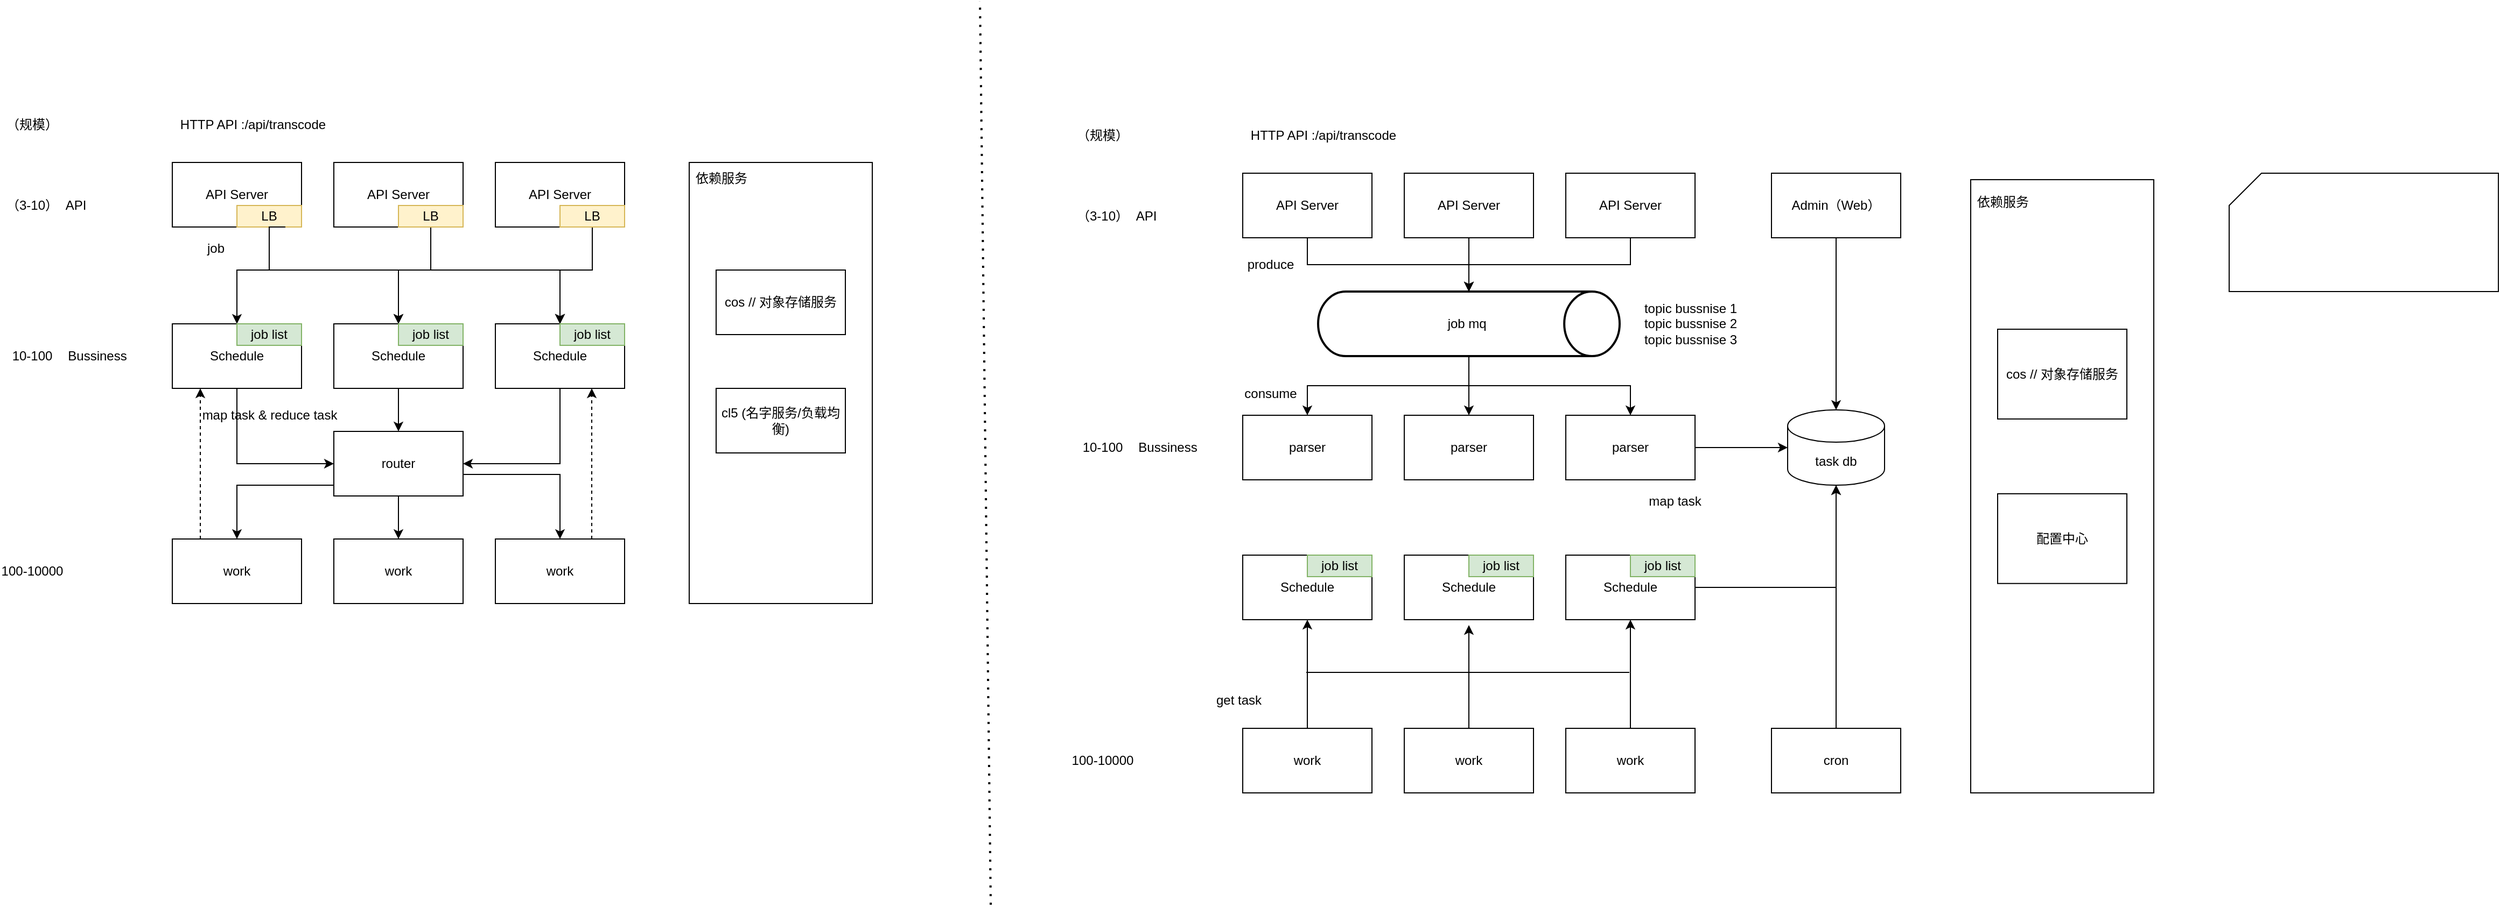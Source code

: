 <mxfile version="20.3.3" type="github">
  <diagram id="g4YBEnjiZ_k9PuE5IaUu" name="第 1 页">
    <mxGraphModel dx="1878" dy="1735" grid="1" gridSize="10" guides="1" tooltips="1" connect="1" arrows="1" fold="1" page="1" pageScale="1" pageWidth="827" pageHeight="1169" math="0" shadow="0">
      <root>
        <mxCell id="0" />
        <mxCell id="1" parent="0" />
        <mxCell id="xKbY1_EiH0NStnXaUmzT-1" value="API Server" style="rounded=0;whiteSpace=wrap;html=1;" parent="1" vertex="1">
          <mxGeometry y="150" width="120" height="60" as="geometry" />
        </mxCell>
        <mxCell id="xKbY1_EiH0NStnXaUmzT-2" value="API Server" style="rounded=0;whiteSpace=wrap;html=1;" parent="1" vertex="1">
          <mxGeometry x="150" y="150" width="120" height="60" as="geometry" />
        </mxCell>
        <mxCell id="xKbY1_EiH0NStnXaUmzT-3" value="API Server" style="rounded=0;whiteSpace=wrap;html=1;" parent="1" vertex="1">
          <mxGeometry x="300" y="150" width="120" height="60" as="geometry" />
        </mxCell>
        <mxCell id="xKbY1_EiH0NStnXaUmzT-37" style="edgeStyle=orthogonalEdgeStyle;rounded=0;orthogonalLoop=1;jettySize=auto;html=1;" parent="1" source="xKbY1_EiH0NStnXaUmzT-4" edge="1">
          <mxGeometry relative="1" as="geometry">
            <mxPoint x="150" y="430" as="targetPoint" />
            <Array as="points">
              <mxPoint x="60" y="430" />
              <mxPoint x="150" y="430" />
            </Array>
          </mxGeometry>
        </mxCell>
        <mxCell id="xKbY1_EiH0NStnXaUmzT-4" value="Schedule" style="rounded=0;whiteSpace=wrap;html=1;" parent="1" vertex="1">
          <mxGeometry y="300" width="120" height="60" as="geometry" />
        </mxCell>
        <mxCell id="xKbY1_EiH0NStnXaUmzT-38" style="edgeStyle=orthogonalEdgeStyle;rounded=0;orthogonalLoop=1;jettySize=auto;html=1;entryX=0.5;entryY=0;entryDx=0;entryDy=0;" parent="1" source="xKbY1_EiH0NStnXaUmzT-5" target="xKbY1_EiH0NStnXaUmzT-36" edge="1">
          <mxGeometry relative="1" as="geometry" />
        </mxCell>
        <mxCell id="xKbY1_EiH0NStnXaUmzT-5" value="Schedule" style="rounded=0;whiteSpace=wrap;html=1;" parent="1" vertex="1">
          <mxGeometry x="150" y="300" width="120" height="60" as="geometry" />
        </mxCell>
        <mxCell id="xKbY1_EiH0NStnXaUmzT-39" style="edgeStyle=orthogonalEdgeStyle;rounded=0;orthogonalLoop=1;jettySize=auto;html=1;entryX=1;entryY=0.5;entryDx=0;entryDy=0;" parent="1" source="xKbY1_EiH0NStnXaUmzT-6" target="xKbY1_EiH0NStnXaUmzT-36" edge="1">
          <mxGeometry relative="1" as="geometry">
            <Array as="points">
              <mxPoint x="360" y="430" />
            </Array>
          </mxGeometry>
        </mxCell>
        <mxCell id="xKbY1_EiH0NStnXaUmzT-6" value="Schedule" style="rounded=0;whiteSpace=wrap;html=1;" parent="1" vertex="1">
          <mxGeometry x="300" y="300" width="120" height="60" as="geometry" />
        </mxCell>
        <mxCell id="xKbY1_EiH0NStnXaUmzT-7" value="API" style="text;html=1;align=center;verticalAlign=middle;resizable=0;points=[];autosize=1;strokeColor=none;fillColor=none;" parent="1" vertex="1">
          <mxGeometry x="-110" y="175" width="40" height="30" as="geometry" />
        </mxCell>
        <mxCell id="xKbY1_EiH0NStnXaUmzT-8" value="Bussiness" style="text;html=1;align=center;verticalAlign=middle;resizable=0;points=[];autosize=1;strokeColor=none;fillColor=none;" parent="1" vertex="1">
          <mxGeometry x="-110" y="315" width="80" height="30" as="geometry" />
        </mxCell>
        <mxCell id="xKbY1_EiH0NStnXaUmzT-12" style="edgeStyle=orthogonalEdgeStyle;rounded=0;orthogonalLoop=1;jettySize=auto;html=1;" parent="1" source="xKbY1_EiH0NStnXaUmzT-9" target="xKbY1_EiH0NStnXaUmzT-4" edge="1">
          <mxGeometry relative="1" as="geometry">
            <Array as="points">
              <mxPoint x="90" y="250" />
              <mxPoint x="60" y="250" />
            </Array>
          </mxGeometry>
        </mxCell>
        <mxCell id="xKbY1_EiH0NStnXaUmzT-13" style="edgeStyle=orthogonalEdgeStyle;rounded=0;orthogonalLoop=1;jettySize=auto;html=1;" parent="1" source="xKbY1_EiH0NStnXaUmzT-9" target="xKbY1_EiH0NStnXaUmzT-5" edge="1">
          <mxGeometry relative="1" as="geometry">
            <Array as="points">
              <mxPoint x="90" y="250" />
              <mxPoint x="210" y="250" />
            </Array>
          </mxGeometry>
        </mxCell>
        <mxCell id="xKbY1_EiH0NStnXaUmzT-9" value="LB" style="rounded=0;whiteSpace=wrap;html=1;fillColor=#fff2cc;strokeColor=#d6b656;" parent="1" vertex="1">
          <mxGeometry x="60" y="190" width="60" height="20" as="geometry" />
        </mxCell>
        <mxCell id="xKbY1_EiH0NStnXaUmzT-16" style="edgeStyle=orthogonalEdgeStyle;rounded=0;orthogonalLoop=1;jettySize=auto;html=1;entryX=0.5;entryY=0;entryDx=0;entryDy=0;" parent="1" source="xKbY1_EiH0NStnXaUmzT-10" target="xKbY1_EiH0NStnXaUmzT-5" edge="1">
          <mxGeometry relative="1" as="geometry">
            <Array as="points">
              <mxPoint x="240" y="250" />
              <mxPoint x="210" y="250" />
            </Array>
          </mxGeometry>
        </mxCell>
        <mxCell id="xKbY1_EiH0NStnXaUmzT-17" style="edgeStyle=orthogonalEdgeStyle;rounded=0;orthogonalLoop=1;jettySize=auto;html=1;entryX=0.5;entryY=0;entryDx=0;entryDy=0;" parent="1" source="xKbY1_EiH0NStnXaUmzT-10" target="xKbY1_EiH0NStnXaUmzT-6" edge="1">
          <mxGeometry relative="1" as="geometry">
            <Array as="points">
              <mxPoint x="240" y="250" />
              <mxPoint x="360" y="250" />
            </Array>
          </mxGeometry>
        </mxCell>
        <mxCell id="xKbY1_EiH0NStnXaUmzT-10" value="LB" style="rounded=0;whiteSpace=wrap;html=1;fillColor=#fff2cc;strokeColor=#d6b656;" parent="1" vertex="1">
          <mxGeometry x="210" y="190" width="60" height="20" as="geometry" />
        </mxCell>
        <mxCell id="xKbY1_EiH0NStnXaUmzT-18" style="edgeStyle=orthogonalEdgeStyle;rounded=0;orthogonalLoop=1;jettySize=auto;html=1;" parent="1" source="xKbY1_EiH0NStnXaUmzT-11" target="xKbY1_EiH0NStnXaUmzT-6" edge="1">
          <mxGeometry relative="1" as="geometry">
            <Array as="points">
              <mxPoint x="390" y="250" />
              <mxPoint x="360" y="250" />
            </Array>
          </mxGeometry>
        </mxCell>
        <mxCell id="xKbY1_EiH0NStnXaUmzT-11" value="LB" style="rounded=0;whiteSpace=wrap;html=1;fillColor=#fff2cc;strokeColor=#d6b656;" parent="1" vertex="1">
          <mxGeometry x="360" y="190" width="60" height="20" as="geometry" />
        </mxCell>
        <mxCell id="xKbY1_EiH0NStnXaUmzT-15" style="edgeStyle=orthogonalEdgeStyle;rounded=0;orthogonalLoop=1;jettySize=auto;html=1;entryX=0.5;entryY=0;entryDx=0;entryDy=0;exitX=0.75;exitY=1;exitDx=0;exitDy=0;" parent="1" source="xKbY1_EiH0NStnXaUmzT-9" target="xKbY1_EiH0NStnXaUmzT-6" edge="1">
          <mxGeometry relative="1" as="geometry">
            <mxPoint x="100" y="220" as="sourcePoint" />
            <mxPoint x="220" y="310" as="targetPoint" />
            <Array as="points">
              <mxPoint x="90" y="210" />
              <mxPoint x="90" y="250" />
              <mxPoint x="360" y="250" />
            </Array>
          </mxGeometry>
        </mxCell>
        <mxCell id="xKbY1_EiH0NStnXaUmzT-19" value="HTTP API :/api/transcode" style="text;html=1;strokeColor=none;fillColor=none;align=center;verticalAlign=middle;whiteSpace=wrap;rounded=0;" parent="1" vertex="1">
          <mxGeometry y="100" width="150" height="30" as="geometry" />
        </mxCell>
        <mxCell id="xKbY1_EiH0NStnXaUmzT-51" style="edgeStyle=orthogonalEdgeStyle;rounded=0;orthogonalLoop=1;jettySize=auto;html=1;entryX=0.5;entryY=1;entryDx=0;entryDy=0;dashed=1;" parent="1" edge="1">
          <mxGeometry relative="1" as="geometry">
            <mxPoint x="26" y="500" as="sourcePoint" />
            <mxPoint x="26" y="360" as="targetPoint" />
            <Array as="points">
              <mxPoint x="26" y="400" />
              <mxPoint x="26" y="400" />
            </Array>
          </mxGeometry>
        </mxCell>
        <mxCell id="xKbY1_EiH0NStnXaUmzT-25" value="work" style="rounded=0;whiteSpace=wrap;html=1;" parent="1" vertex="1">
          <mxGeometry y="500" width="120" height="60" as="geometry" />
        </mxCell>
        <mxCell id="xKbY1_EiH0NStnXaUmzT-26" value="work" style="rounded=0;whiteSpace=wrap;html=1;" parent="1" vertex="1">
          <mxGeometry x="150" y="500" width="120" height="60" as="geometry" />
        </mxCell>
        <mxCell id="xKbY1_EiH0NStnXaUmzT-27" value="work" style="rounded=0;whiteSpace=wrap;html=1;" parent="1" vertex="1">
          <mxGeometry x="300" y="500" width="120" height="60" as="geometry" />
        </mxCell>
        <mxCell id="xKbY1_EiH0NStnXaUmzT-40" style="edgeStyle=orthogonalEdgeStyle;rounded=0;orthogonalLoop=1;jettySize=auto;html=1;" parent="1" source="xKbY1_EiH0NStnXaUmzT-36" target="xKbY1_EiH0NStnXaUmzT-25" edge="1">
          <mxGeometry relative="1" as="geometry">
            <Array as="points">
              <mxPoint x="60" y="450" />
            </Array>
          </mxGeometry>
        </mxCell>
        <mxCell id="xKbY1_EiH0NStnXaUmzT-41" value="" style="edgeStyle=orthogonalEdgeStyle;rounded=0;orthogonalLoop=1;jettySize=auto;html=1;" parent="1" source="xKbY1_EiH0NStnXaUmzT-36" target="xKbY1_EiH0NStnXaUmzT-26" edge="1">
          <mxGeometry relative="1" as="geometry" />
        </mxCell>
        <mxCell id="xKbY1_EiH0NStnXaUmzT-42" style="edgeStyle=orthogonalEdgeStyle;rounded=0;orthogonalLoop=1;jettySize=auto;html=1;" parent="1" source="xKbY1_EiH0NStnXaUmzT-36" target="xKbY1_EiH0NStnXaUmzT-27" edge="1">
          <mxGeometry relative="1" as="geometry">
            <Array as="points">
              <mxPoint x="360" y="440" />
            </Array>
          </mxGeometry>
        </mxCell>
        <mxCell id="xKbY1_EiH0NStnXaUmzT-36" value="router" style="rounded=0;whiteSpace=wrap;html=1;" parent="1" vertex="1">
          <mxGeometry x="150" y="400" width="120" height="60" as="geometry" />
        </mxCell>
        <mxCell id="xKbY1_EiH0NStnXaUmzT-44" value="" style="group" parent="1" vertex="1" connectable="0">
          <mxGeometry x="480" y="150" width="170" height="410" as="geometry" />
        </mxCell>
        <mxCell id="xKbY1_EiH0NStnXaUmzT-21" value="" style="rounded=0;whiteSpace=wrap;html=1;" parent="xKbY1_EiH0NStnXaUmzT-44" vertex="1">
          <mxGeometry width="170" height="410" as="geometry" />
        </mxCell>
        <mxCell id="xKbY1_EiH0NStnXaUmzT-22" value="cos // 对象存储服务" style="rounded=0;whiteSpace=wrap;html=1;" parent="xKbY1_EiH0NStnXaUmzT-44" vertex="1">
          <mxGeometry x="25" y="100" width="120" height="60" as="geometry" />
        </mxCell>
        <mxCell id="xKbY1_EiH0NStnXaUmzT-23" value="cl5 (名字服务/负载均衡)" style="rounded=0;whiteSpace=wrap;html=1;" parent="xKbY1_EiH0NStnXaUmzT-44" vertex="1">
          <mxGeometry x="25" y="210" width="120" height="60" as="geometry" />
        </mxCell>
        <mxCell id="xKbY1_EiH0NStnXaUmzT-43" value="依赖服务" style="text;html=1;strokeColor=none;fillColor=none;align=center;verticalAlign=middle;whiteSpace=wrap;rounded=0;" parent="xKbY1_EiH0NStnXaUmzT-44" vertex="1">
          <mxGeometry width="60" height="30" as="geometry" />
        </mxCell>
        <mxCell id="xKbY1_EiH0NStnXaUmzT-45" value="（3-10）" style="text;html=1;strokeColor=none;fillColor=none;align=center;verticalAlign=middle;whiteSpace=wrap;rounded=0;" parent="1" vertex="1">
          <mxGeometry x="-160" y="175" width="60" height="30" as="geometry" />
        </mxCell>
        <mxCell id="xKbY1_EiH0NStnXaUmzT-46" value="10-100" style="text;html=1;strokeColor=none;fillColor=none;align=center;verticalAlign=middle;whiteSpace=wrap;rounded=0;" parent="1" vertex="1">
          <mxGeometry x="-160" y="315" width="60" height="30" as="geometry" />
        </mxCell>
        <mxCell id="xKbY1_EiH0NStnXaUmzT-48" value="100-10000" style="text;html=1;strokeColor=none;fillColor=none;align=center;verticalAlign=middle;whiteSpace=wrap;rounded=0;" parent="1" vertex="1">
          <mxGeometry x="-160" y="515" width="60" height="30" as="geometry" />
        </mxCell>
        <mxCell id="xKbY1_EiH0NStnXaUmzT-49" value="（规模）" style="text;html=1;strokeColor=none;fillColor=none;align=center;verticalAlign=middle;whiteSpace=wrap;rounded=0;" parent="1" vertex="1">
          <mxGeometry x="-160" y="100" width="60" height="30" as="geometry" />
        </mxCell>
        <mxCell id="xKbY1_EiH0NStnXaUmzT-52" style="edgeStyle=orthogonalEdgeStyle;rounded=0;orthogonalLoop=1;jettySize=auto;html=1;dashed=1;" parent="1" edge="1">
          <mxGeometry relative="1" as="geometry">
            <mxPoint x="389.5" y="500" as="sourcePoint" />
            <mxPoint x="389.5" y="360" as="targetPoint" />
            <Array as="points" />
          </mxGeometry>
        </mxCell>
        <mxCell id="xKbY1_EiH0NStnXaUmzT-53" value="" style="endArrow=none;dashed=1;html=1;dashPattern=1 3;strokeWidth=2;rounded=0;" parent="1" edge="1">
          <mxGeometry width="50" height="50" relative="1" as="geometry">
            <mxPoint x="760" y="840" as="sourcePoint" />
            <mxPoint x="750" as="targetPoint" />
          </mxGeometry>
        </mxCell>
        <mxCell id="xKbY1_EiH0NStnXaUmzT-89" style="edgeStyle=orthogonalEdgeStyle;rounded=0;orthogonalLoop=1;jettySize=auto;html=1;" parent="1" source="xKbY1_EiH0NStnXaUmzT-54" target="xKbY1_EiH0NStnXaUmzT-88" edge="1">
          <mxGeometry relative="1" as="geometry" />
        </mxCell>
        <mxCell id="xKbY1_EiH0NStnXaUmzT-54" value="API Server" style="rounded=0;whiteSpace=wrap;html=1;" parent="1" vertex="1">
          <mxGeometry x="994" y="160" width="120" height="60" as="geometry" />
        </mxCell>
        <mxCell id="xKbY1_EiH0NStnXaUmzT-90" style="edgeStyle=orthogonalEdgeStyle;rounded=0;orthogonalLoop=1;jettySize=auto;html=1;entryX=0.5;entryY=0;entryDx=0;entryDy=0;entryPerimeter=0;" parent="1" source="xKbY1_EiH0NStnXaUmzT-55" target="xKbY1_EiH0NStnXaUmzT-88" edge="1">
          <mxGeometry relative="1" as="geometry" />
        </mxCell>
        <mxCell id="xKbY1_EiH0NStnXaUmzT-55" value="API Server" style="rounded=0;whiteSpace=wrap;html=1;" parent="1" vertex="1">
          <mxGeometry x="1144" y="160" width="120" height="60" as="geometry" />
        </mxCell>
        <mxCell id="xKbY1_EiH0NStnXaUmzT-92" style="edgeStyle=orthogonalEdgeStyle;rounded=0;orthogonalLoop=1;jettySize=auto;html=1;entryX=0.5;entryY=0;entryDx=0;entryDy=0;entryPerimeter=0;" parent="1" source="xKbY1_EiH0NStnXaUmzT-56" target="xKbY1_EiH0NStnXaUmzT-88" edge="1">
          <mxGeometry relative="1" as="geometry" />
        </mxCell>
        <mxCell id="xKbY1_EiH0NStnXaUmzT-56" value="API Server" style="rounded=0;whiteSpace=wrap;html=1;" parent="1" vertex="1">
          <mxGeometry x="1294" y="160" width="120" height="60" as="geometry" />
        </mxCell>
        <mxCell id="xKbY1_EiH0NStnXaUmzT-58" value="parser" style="rounded=0;whiteSpace=wrap;html=1;" parent="1" vertex="1">
          <mxGeometry x="994" y="385" width="120" height="60" as="geometry" />
        </mxCell>
        <mxCell id="xKbY1_EiH0NStnXaUmzT-60" value="parser" style="rounded=0;whiteSpace=wrap;html=1;" parent="1" vertex="1">
          <mxGeometry x="1144" y="385" width="120" height="60" as="geometry" />
        </mxCell>
        <mxCell id="xKbY1_EiH0NStnXaUmzT-115" style="edgeStyle=orthogonalEdgeStyle;rounded=0;orthogonalLoop=1;jettySize=auto;html=1;" parent="1" source="xKbY1_EiH0NStnXaUmzT-62" target="xKbY1_EiH0NStnXaUmzT-111" edge="1">
          <mxGeometry relative="1" as="geometry" />
        </mxCell>
        <mxCell id="xKbY1_EiH0NStnXaUmzT-62" value="parser" style="rounded=0;whiteSpace=wrap;html=1;" parent="1" vertex="1">
          <mxGeometry x="1294" y="385" width="120" height="60" as="geometry" />
        </mxCell>
        <mxCell id="xKbY1_EiH0NStnXaUmzT-63" value="API" style="text;html=1;align=center;verticalAlign=middle;resizable=0;points=[];autosize=1;strokeColor=none;fillColor=none;" parent="1" vertex="1">
          <mxGeometry x="884" y="185" width="40" height="30" as="geometry" />
        </mxCell>
        <mxCell id="xKbY1_EiH0NStnXaUmzT-64" value="Bussiness" style="text;html=1;align=center;verticalAlign=middle;resizable=0;points=[];autosize=1;strokeColor=none;fillColor=none;" parent="1" vertex="1">
          <mxGeometry x="884" y="400" width="80" height="30" as="geometry" />
        </mxCell>
        <mxCell id="xKbY1_EiH0NStnXaUmzT-74" value="HTTP API :/api/transcode" style="text;html=1;strokeColor=none;fillColor=none;align=center;verticalAlign=middle;whiteSpace=wrap;rounded=0;" parent="1" vertex="1">
          <mxGeometry x="994" y="110" width="150" height="30" as="geometry" />
        </mxCell>
        <mxCell id="O_hp9cuJ7wq4FuG66P9z-5" style="edgeStyle=orthogonalEdgeStyle;rounded=0;orthogonalLoop=1;jettySize=auto;html=1;entryX=0.5;entryY=1;entryDx=0;entryDy=0;" parent="1" source="xKbY1_EiH0NStnXaUmzT-76" target="O_hp9cuJ7wq4FuG66P9z-1" edge="1">
          <mxGeometry relative="1" as="geometry" />
        </mxCell>
        <mxCell id="xKbY1_EiH0NStnXaUmzT-76" value="work" style="rounded=0;whiteSpace=wrap;html=1;" parent="1" vertex="1">
          <mxGeometry x="994" y="676" width="120" height="60" as="geometry" />
        </mxCell>
        <mxCell id="O_hp9cuJ7wq4FuG66P9z-6" style="edgeStyle=orthogonalEdgeStyle;rounded=0;orthogonalLoop=1;jettySize=auto;html=1;" parent="1" source="xKbY1_EiH0NStnXaUmzT-77" edge="1">
          <mxGeometry relative="1" as="geometry">
            <mxPoint x="1204" y="580" as="targetPoint" />
          </mxGeometry>
        </mxCell>
        <mxCell id="xKbY1_EiH0NStnXaUmzT-77" value="work" style="rounded=0;whiteSpace=wrap;html=1;" parent="1" vertex="1">
          <mxGeometry x="1144" y="676" width="120" height="60" as="geometry" />
        </mxCell>
        <mxCell id="O_hp9cuJ7wq4FuG66P9z-7" style="edgeStyle=orthogonalEdgeStyle;rounded=0;orthogonalLoop=1;jettySize=auto;html=1;entryX=0.5;entryY=1;entryDx=0;entryDy=0;" parent="1" source="xKbY1_EiH0NStnXaUmzT-78" target="O_hp9cuJ7wq4FuG66P9z-3" edge="1">
          <mxGeometry relative="1" as="geometry" />
        </mxCell>
        <mxCell id="xKbY1_EiH0NStnXaUmzT-78" value="work" style="rounded=0;whiteSpace=wrap;html=1;" parent="1" vertex="1">
          <mxGeometry x="1294" y="676" width="120" height="60" as="geometry" />
        </mxCell>
        <mxCell id="xKbY1_EiH0NStnXaUmzT-83" value="（3-10）" style="text;html=1;strokeColor=none;fillColor=none;align=center;verticalAlign=middle;whiteSpace=wrap;rounded=0;" parent="1" vertex="1">
          <mxGeometry x="834" y="185" width="60" height="30" as="geometry" />
        </mxCell>
        <mxCell id="xKbY1_EiH0NStnXaUmzT-84" value="10-100" style="text;html=1;strokeColor=none;fillColor=none;align=center;verticalAlign=middle;whiteSpace=wrap;rounded=0;" parent="1" vertex="1">
          <mxGeometry x="834" y="400" width="60" height="30" as="geometry" />
        </mxCell>
        <mxCell id="xKbY1_EiH0NStnXaUmzT-85" value="100-10000" style="text;html=1;strokeColor=none;fillColor=none;align=center;verticalAlign=middle;whiteSpace=wrap;rounded=0;" parent="1" vertex="1">
          <mxGeometry x="834" y="691" width="60" height="30" as="geometry" />
        </mxCell>
        <mxCell id="xKbY1_EiH0NStnXaUmzT-86" value="（规模）" style="text;html=1;strokeColor=none;fillColor=none;align=center;verticalAlign=middle;whiteSpace=wrap;rounded=0;" parent="1" vertex="1">
          <mxGeometry x="834" y="110" width="60" height="30" as="geometry" />
        </mxCell>
        <mxCell id="xKbY1_EiH0NStnXaUmzT-94" style="edgeStyle=orthogonalEdgeStyle;rounded=0;orthogonalLoop=1;jettySize=auto;html=1;entryX=0.5;entryY=0;entryDx=0;entryDy=0;" parent="1" source="xKbY1_EiH0NStnXaUmzT-88" target="xKbY1_EiH0NStnXaUmzT-58" edge="1">
          <mxGeometry relative="1" as="geometry" />
        </mxCell>
        <mxCell id="xKbY1_EiH0NStnXaUmzT-95" style="edgeStyle=orthogonalEdgeStyle;rounded=0;orthogonalLoop=1;jettySize=auto;html=1;entryX=0.5;entryY=0;entryDx=0;entryDy=0;" parent="1" source="xKbY1_EiH0NStnXaUmzT-88" target="xKbY1_EiH0NStnXaUmzT-60" edge="1">
          <mxGeometry relative="1" as="geometry" />
        </mxCell>
        <mxCell id="xKbY1_EiH0NStnXaUmzT-96" style="edgeStyle=orthogonalEdgeStyle;rounded=0;orthogonalLoop=1;jettySize=auto;html=1;" parent="1" source="xKbY1_EiH0NStnXaUmzT-88" target="xKbY1_EiH0NStnXaUmzT-62" edge="1">
          <mxGeometry relative="1" as="geometry" />
        </mxCell>
        <mxCell id="xKbY1_EiH0NStnXaUmzT-88" value="job mq&amp;nbsp;" style="strokeWidth=2;html=1;shape=mxgraph.flowchart.direct_data;whiteSpace=wrap;" parent="1" vertex="1">
          <mxGeometry x="1064" y="270" width="280" height="60" as="geometry" />
        </mxCell>
        <mxCell id="xKbY1_EiH0NStnXaUmzT-93" value="produce" style="text;html=1;strokeColor=none;fillColor=none;align=center;verticalAlign=middle;whiteSpace=wrap;rounded=0;" parent="1" vertex="1">
          <mxGeometry x="990" y="230" width="60" height="30" as="geometry" />
        </mxCell>
        <mxCell id="xKbY1_EiH0NStnXaUmzT-99" value="job list" style="rounded=0;whiteSpace=wrap;html=1;fillColor=#d5e8d4;strokeColor=#82b366;" parent="1" vertex="1">
          <mxGeometry x="60" y="300" width="60" height="20" as="geometry" />
        </mxCell>
        <mxCell id="xKbY1_EiH0NStnXaUmzT-100" value="job list" style="rounded=0;whiteSpace=wrap;html=1;fillColor=#d5e8d4;strokeColor=#82b366;" parent="1" vertex="1">
          <mxGeometry x="210" y="300" width="60" height="20" as="geometry" />
        </mxCell>
        <mxCell id="xKbY1_EiH0NStnXaUmzT-101" value="job list" style="rounded=0;whiteSpace=wrap;html=1;fillColor=#d5e8d4;strokeColor=#82b366;" parent="1" vertex="1">
          <mxGeometry x="360" y="300" width="60" height="20" as="geometry" />
        </mxCell>
        <mxCell id="xKbY1_EiH0NStnXaUmzT-102" value="job" style="text;html=1;align=center;verticalAlign=middle;resizable=0;points=[];autosize=1;strokeColor=none;fillColor=none;" parent="1" vertex="1">
          <mxGeometry x="20" y="215" width="40" height="30" as="geometry" />
        </mxCell>
        <mxCell id="xKbY1_EiH0NStnXaUmzT-103" value="map task &amp;amp; reduce task" style="text;html=1;align=center;verticalAlign=middle;resizable=0;points=[];autosize=1;strokeColor=none;fillColor=none;" parent="1" vertex="1">
          <mxGeometry x="15" y="370" width="150" height="30" as="geometry" />
        </mxCell>
        <mxCell id="xKbY1_EiH0NStnXaUmzT-111" value="task db" style="shape=cylinder3;whiteSpace=wrap;html=1;boundedLbl=1;backgroundOutline=1;size=15;" parent="1" vertex="1">
          <mxGeometry x="1500" y="380" width="90" height="70" as="geometry" />
        </mxCell>
        <mxCell id="xKbY1_EiH0NStnXaUmzT-117" value="consume" style="text;html=1;strokeColor=none;fillColor=none;align=center;verticalAlign=middle;whiteSpace=wrap;rounded=0;" parent="1" vertex="1">
          <mxGeometry x="990" y="350" width="60" height="30" as="geometry" />
        </mxCell>
        <mxCell id="xKbY1_EiH0NStnXaUmzT-121" value="map task" style="text;html=1;align=center;verticalAlign=middle;resizable=0;points=[];autosize=1;strokeColor=none;fillColor=none;" parent="1" vertex="1">
          <mxGeometry x="1360" y="450" width="70" height="30" as="geometry" />
        </mxCell>
        <mxCell id="xKbY1_EiH0NStnXaUmzT-126" value="" style="group" parent="1" vertex="1" connectable="0">
          <mxGeometry x="1670" y="166" width="240" height="570" as="geometry" />
        </mxCell>
        <mxCell id="xKbY1_EiH0NStnXaUmzT-127" value="" style="rounded=0;whiteSpace=wrap;html=1;" parent="xKbY1_EiH0NStnXaUmzT-126" vertex="1">
          <mxGeometry width="170" height="570" as="geometry" />
        </mxCell>
        <mxCell id="xKbY1_EiH0NStnXaUmzT-128" value="cos // 对象存储服务" style="rounded=0;whiteSpace=wrap;html=1;" parent="xKbY1_EiH0NStnXaUmzT-126" vertex="1">
          <mxGeometry x="25" y="139.024" width="120" height="83.415" as="geometry" />
        </mxCell>
        <mxCell id="xKbY1_EiH0NStnXaUmzT-129" value="配置中心" style="rounded=0;whiteSpace=wrap;html=1;" parent="xKbY1_EiH0NStnXaUmzT-126" vertex="1">
          <mxGeometry x="25" y="291.951" width="120" height="83.415" as="geometry" />
        </mxCell>
        <mxCell id="xKbY1_EiH0NStnXaUmzT-130" value="依赖服务" style="text;html=1;strokeColor=none;fillColor=none;align=center;verticalAlign=middle;whiteSpace=wrap;rounded=0;" parent="xKbY1_EiH0NStnXaUmzT-126" vertex="1">
          <mxGeometry width="60" height="41.707" as="geometry" />
        </mxCell>
        <mxCell id="xKbY1_EiH0NStnXaUmzT-131" value="topic bussnise 1&lt;br&gt;topic bussnise 2&lt;br&gt;topic bussnise 3" style="text;html=1;strokeColor=none;fillColor=none;align=center;verticalAlign=middle;whiteSpace=wrap;rounded=0;" parent="1" vertex="1">
          <mxGeometry x="1360" y="285" width="100" height="30" as="geometry" />
        </mxCell>
        <mxCell id="O_hp9cuJ7wq4FuG66P9z-1" value="Schedule" style="rounded=0;whiteSpace=wrap;html=1;" parent="1" vertex="1">
          <mxGeometry x="994" y="515" width="120" height="60" as="geometry" />
        </mxCell>
        <mxCell id="O_hp9cuJ7wq4FuG66P9z-2" value="Schedule" style="rounded=0;whiteSpace=wrap;html=1;" parent="1" vertex="1">
          <mxGeometry x="1144" y="515" width="120" height="60" as="geometry" />
        </mxCell>
        <mxCell id="O_hp9cuJ7wq4FuG66P9z-4" style="edgeStyle=orthogonalEdgeStyle;rounded=0;orthogonalLoop=1;jettySize=auto;html=1;entryX=0.5;entryY=1;entryDx=0;entryDy=0;entryPerimeter=0;" parent="1" source="O_hp9cuJ7wq4FuG66P9z-3" target="xKbY1_EiH0NStnXaUmzT-111" edge="1">
          <mxGeometry relative="1" as="geometry" />
        </mxCell>
        <mxCell id="O_hp9cuJ7wq4FuG66P9z-3" value="Schedule" style="rounded=0;whiteSpace=wrap;html=1;" parent="1" vertex="1">
          <mxGeometry x="1294" y="515" width="120" height="60" as="geometry" />
        </mxCell>
        <mxCell id="O_hp9cuJ7wq4FuG66P9z-8" value="" style="endArrow=none;html=1;rounded=0;" parent="1" edge="1">
          <mxGeometry width="50" height="50" relative="1" as="geometry">
            <mxPoint x="1053" y="624" as="sourcePoint" />
            <mxPoint x="1353" y="624" as="targetPoint" />
          </mxGeometry>
        </mxCell>
        <mxCell id="O_hp9cuJ7wq4FuG66P9z-14" style="edgeStyle=orthogonalEdgeStyle;rounded=0;orthogonalLoop=1;jettySize=auto;html=1;entryX=0.5;entryY=1;entryDx=0;entryDy=0;entryPerimeter=0;" parent="1" source="O_hp9cuJ7wq4FuG66P9z-9" target="xKbY1_EiH0NStnXaUmzT-111" edge="1">
          <mxGeometry relative="1" as="geometry" />
        </mxCell>
        <mxCell id="O_hp9cuJ7wq4FuG66P9z-9" value="cron" style="rounded=0;whiteSpace=wrap;html=1;" parent="1" vertex="1">
          <mxGeometry x="1485" y="676" width="120" height="60" as="geometry" />
        </mxCell>
        <mxCell id="O_hp9cuJ7wq4FuG66P9z-10" value="get task" style="text;html=1;align=center;verticalAlign=middle;resizable=0;points=[];autosize=1;strokeColor=none;fillColor=none;" parent="1" vertex="1">
          <mxGeometry x="955" y="635" width="70" height="30" as="geometry" />
        </mxCell>
        <mxCell id="O_hp9cuJ7wq4FuG66P9z-11" value="job list" style="rounded=0;whiteSpace=wrap;html=1;fillColor=#d5e8d4;strokeColor=#82b366;" parent="1" vertex="1">
          <mxGeometry x="1054" y="515" width="60" height="20" as="geometry" />
        </mxCell>
        <mxCell id="O_hp9cuJ7wq4FuG66P9z-12" value="job list" style="rounded=0;whiteSpace=wrap;html=1;fillColor=#d5e8d4;strokeColor=#82b366;" parent="1" vertex="1">
          <mxGeometry x="1204" y="515" width="60" height="20" as="geometry" />
        </mxCell>
        <mxCell id="O_hp9cuJ7wq4FuG66P9z-13" value="job list" style="rounded=0;whiteSpace=wrap;html=1;fillColor=#d5e8d4;strokeColor=#82b366;" parent="1" vertex="1">
          <mxGeometry x="1354" y="515" width="60" height="20" as="geometry" />
        </mxCell>
        <mxCell id="O_hp9cuJ7wq4FuG66P9z-15" value="" style="shape=card;whiteSpace=wrap;html=1;" parent="1" vertex="1">
          <mxGeometry x="1910" y="160" width="250" height="110" as="geometry" />
        </mxCell>
        <mxCell id="ypFLfGTCsnPNoEfmt7tb-2" style="edgeStyle=orthogonalEdgeStyle;rounded=0;orthogonalLoop=1;jettySize=auto;html=1;" edge="1" parent="1" source="ypFLfGTCsnPNoEfmt7tb-1" target="xKbY1_EiH0NStnXaUmzT-111">
          <mxGeometry relative="1" as="geometry" />
        </mxCell>
        <mxCell id="ypFLfGTCsnPNoEfmt7tb-1" value="Admin（Web）" style="rounded=0;whiteSpace=wrap;html=1;" vertex="1" parent="1">
          <mxGeometry x="1485" y="160" width="120" height="60" as="geometry" />
        </mxCell>
      </root>
    </mxGraphModel>
  </diagram>
</mxfile>
